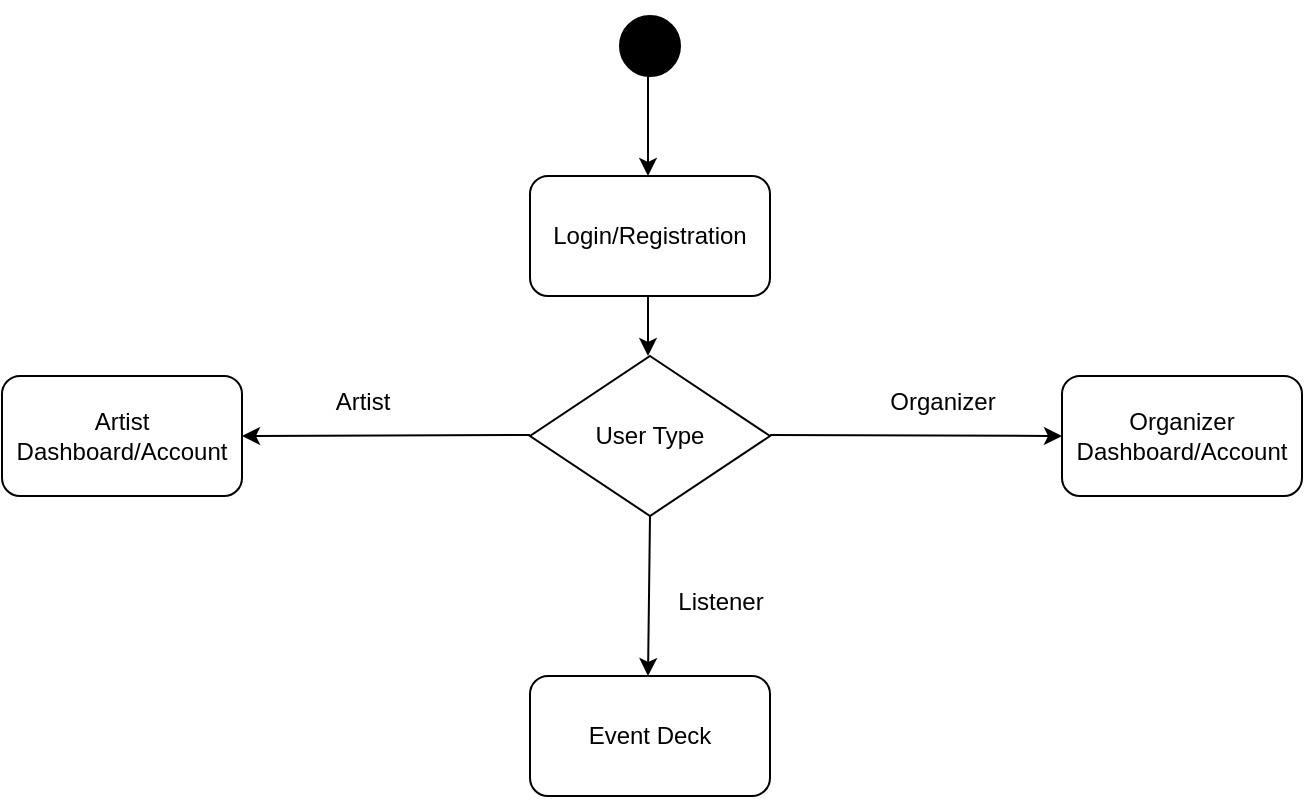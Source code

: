 <mxfile version="26.0.6">
  <diagram id="C5RBs43oDa-KdzZeNtuy" name="Page-1">
    <mxGraphModel dx="1026" dy="588" grid="1" gridSize="10" guides="1" tooltips="1" connect="1" arrows="1" fold="1" page="1" pageScale="1" pageWidth="827" pageHeight="1169" math="0" shadow="0">
      <root>
        <mxCell id="WIyWlLk6GJQsqaUBKTNV-0" />
        <mxCell id="WIyWlLk6GJQsqaUBKTNV-1" parent="WIyWlLk6GJQsqaUBKTNV-0" />
        <mxCell id="DigcfTSRDrCoX3ZLGl0v-1" value="" style="ellipse;whiteSpace=wrap;html=1;aspect=fixed;fillColor=#000000;" vertex="1" parent="WIyWlLk6GJQsqaUBKTNV-1">
          <mxGeometry x="399" y="10" width="30" height="30" as="geometry" />
        </mxCell>
        <mxCell id="DigcfTSRDrCoX3ZLGl0v-2" value="" style="endArrow=classic;html=1;rounded=0;" edge="1" parent="WIyWlLk6GJQsqaUBKTNV-1">
          <mxGeometry width="50" height="50" relative="1" as="geometry">
            <mxPoint x="413" y="10" as="sourcePoint" />
            <mxPoint x="413" y="90" as="targetPoint" />
            <Array as="points">
              <mxPoint x="413" y="40" />
            </Array>
          </mxGeometry>
        </mxCell>
        <mxCell id="DigcfTSRDrCoX3ZLGl0v-3" value="Login/Registration" style="rounded=1;whiteSpace=wrap;html=1;" vertex="1" parent="WIyWlLk6GJQsqaUBKTNV-1">
          <mxGeometry x="354" y="90" width="120" height="60" as="geometry" />
        </mxCell>
        <mxCell id="DigcfTSRDrCoX3ZLGl0v-14" value="" style="endArrow=classic;html=1;rounded=0;" edge="1" parent="WIyWlLk6GJQsqaUBKTNV-1">
          <mxGeometry width="50" height="50" relative="1" as="geometry">
            <mxPoint x="413" y="150" as="sourcePoint" />
            <mxPoint x="413" y="180" as="targetPoint" />
          </mxGeometry>
        </mxCell>
        <mxCell id="DigcfTSRDrCoX3ZLGl0v-15" value="User Type" style="rhombus;whiteSpace=wrap;html=1;" vertex="1" parent="WIyWlLk6GJQsqaUBKTNV-1">
          <mxGeometry x="354" y="180" width="120" height="80" as="geometry" />
        </mxCell>
        <mxCell id="DigcfTSRDrCoX3ZLGl0v-16" value="" style="endArrow=classic;html=1;rounded=0;" edge="1" parent="WIyWlLk6GJQsqaUBKTNV-1">
          <mxGeometry width="50" height="50" relative="1" as="geometry">
            <mxPoint x="354" y="219.5" as="sourcePoint" />
            <mxPoint x="210" y="220" as="targetPoint" />
          </mxGeometry>
        </mxCell>
        <mxCell id="DigcfTSRDrCoX3ZLGl0v-17" value="Artist" style="text;html=1;align=center;verticalAlign=middle;resizable=0;points=[];autosize=1;strokeColor=none;fillColor=none;" vertex="1" parent="WIyWlLk6GJQsqaUBKTNV-1">
          <mxGeometry x="245" y="188" width="50" height="30" as="geometry" />
        </mxCell>
        <mxCell id="DigcfTSRDrCoX3ZLGl0v-18" value="" style="endArrow=classic;html=1;rounded=0;" edge="1" parent="WIyWlLk6GJQsqaUBKTNV-1">
          <mxGeometry width="50" height="50" relative="1" as="geometry">
            <mxPoint x="474" y="219.5" as="sourcePoint" />
            <mxPoint x="620" y="220" as="targetPoint" />
          </mxGeometry>
        </mxCell>
        <mxCell id="DigcfTSRDrCoX3ZLGl0v-19" value="Organizer" style="text;html=1;align=center;verticalAlign=middle;resizable=0;points=[];autosize=1;strokeColor=none;fillColor=none;" vertex="1" parent="WIyWlLk6GJQsqaUBKTNV-1">
          <mxGeometry x="520" y="188" width="80" height="30" as="geometry" />
        </mxCell>
        <mxCell id="DigcfTSRDrCoX3ZLGl0v-20" value="" style="endArrow=classic;html=1;rounded=0;" edge="1" parent="WIyWlLk6GJQsqaUBKTNV-1">
          <mxGeometry width="50" height="50" relative="1" as="geometry">
            <mxPoint x="414" y="260" as="sourcePoint" />
            <mxPoint x="413" y="340" as="targetPoint" />
          </mxGeometry>
        </mxCell>
        <mxCell id="DigcfTSRDrCoX3ZLGl0v-21" value="Listener" style="text;html=1;align=center;verticalAlign=middle;resizable=0;points=[];autosize=1;strokeColor=none;fillColor=none;" vertex="1" parent="WIyWlLk6GJQsqaUBKTNV-1">
          <mxGeometry x="414" y="288" width="70" height="30" as="geometry" />
        </mxCell>
        <mxCell id="DigcfTSRDrCoX3ZLGl0v-22" value="Artist Dashboard/Account" style="rounded=1;whiteSpace=wrap;html=1;" vertex="1" parent="WIyWlLk6GJQsqaUBKTNV-1">
          <mxGeometry x="90" y="190" width="120" height="60" as="geometry" />
        </mxCell>
        <mxCell id="DigcfTSRDrCoX3ZLGl0v-23" value="Event Deck" style="rounded=1;whiteSpace=wrap;html=1;" vertex="1" parent="WIyWlLk6GJQsqaUBKTNV-1">
          <mxGeometry x="354" y="340" width="120" height="60" as="geometry" />
        </mxCell>
        <mxCell id="DigcfTSRDrCoX3ZLGl0v-24" value="Organizer Dashboard/Account" style="rounded=1;whiteSpace=wrap;html=1;" vertex="1" parent="WIyWlLk6GJQsqaUBKTNV-1">
          <mxGeometry x="620" y="190" width="120" height="60" as="geometry" />
        </mxCell>
      </root>
    </mxGraphModel>
  </diagram>
</mxfile>
